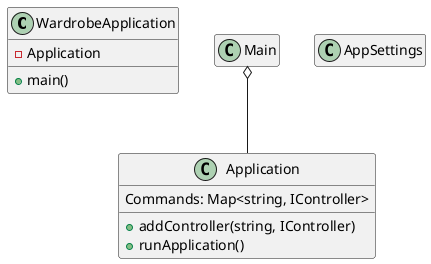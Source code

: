 @startuml MainProgramModel
    '!include DatabaseObjectModel.puml!0

    hide empty members    

    class WardrobeApplication{
        - Application
        + main()
    }

    class Application{
        Commands: Map<string, IController>
        + addController(string, IController)
        + runApplication()
    }

    class AppSettings{
        /' showColorNames()
        darkMode()
        lightMode() '/
    }

    Main o-- Application  

@enduml